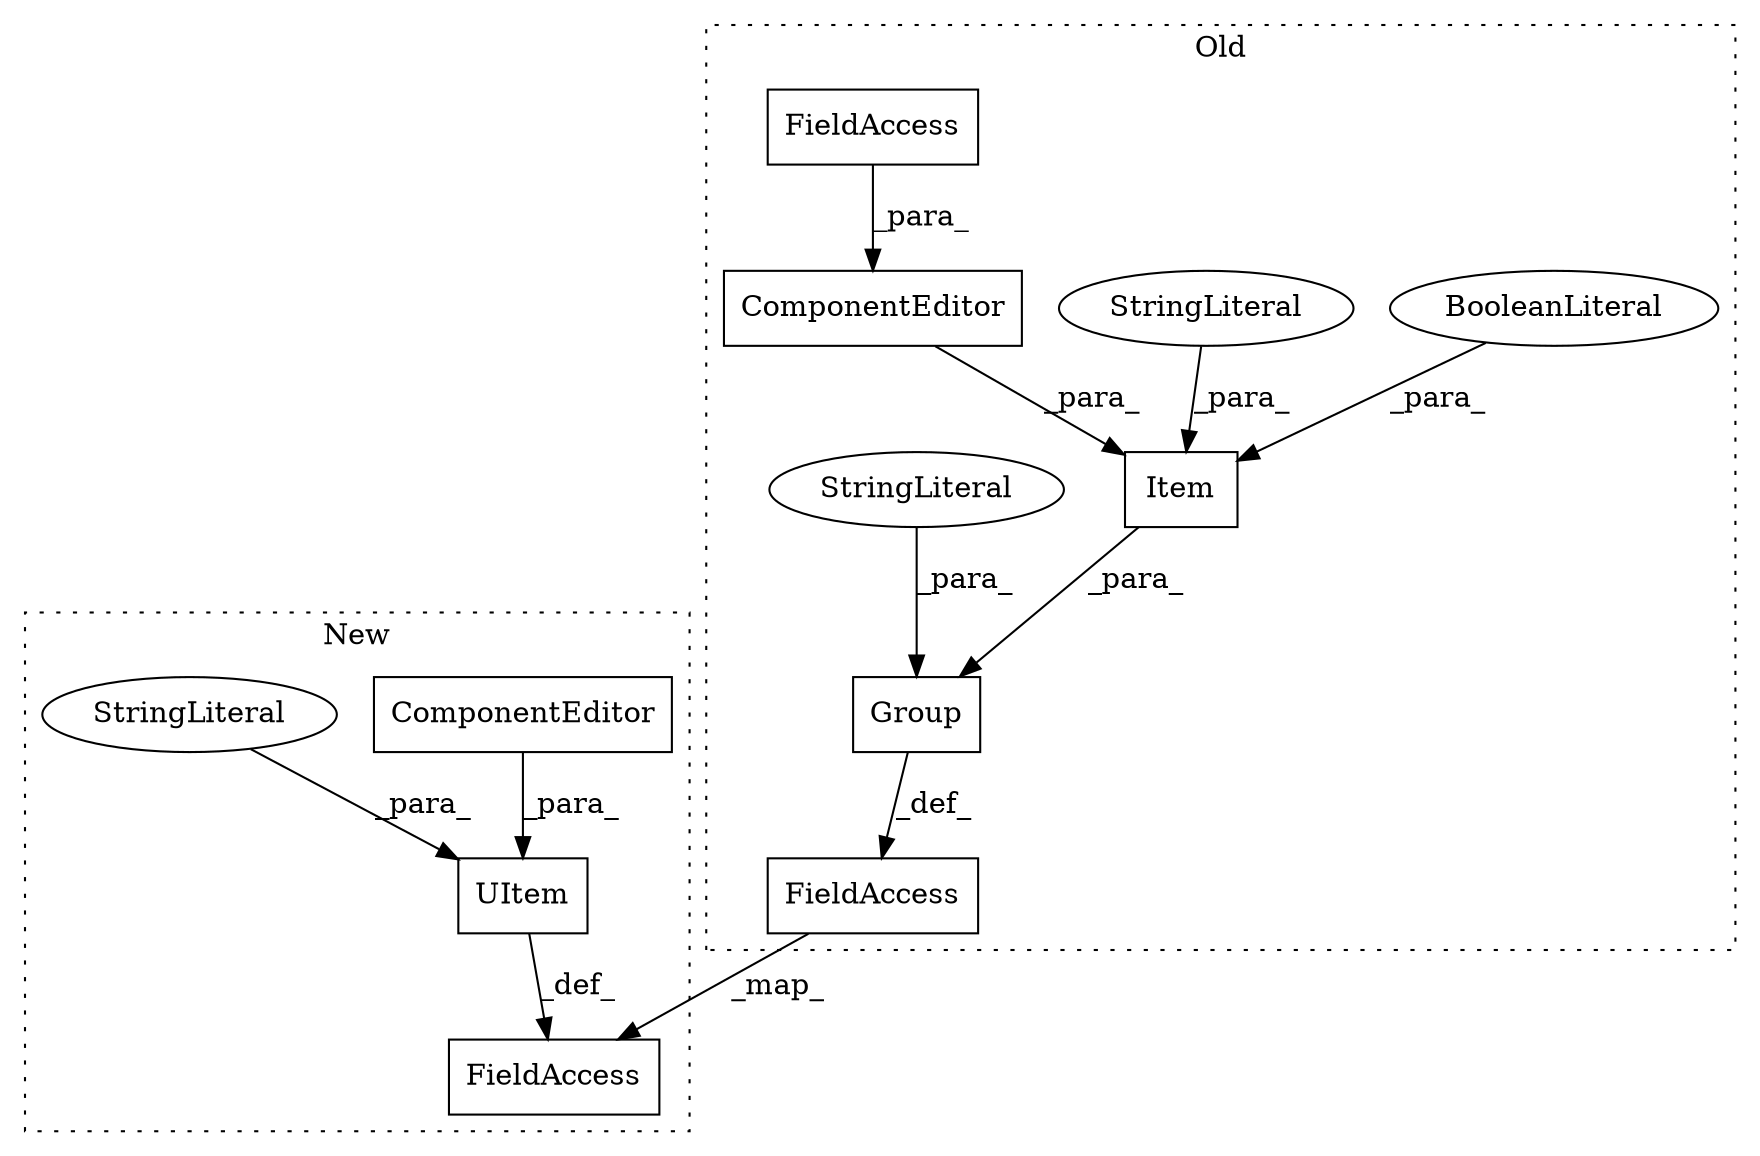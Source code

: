 digraph G {
subgraph cluster0 {
1 [label="Group" a="32" s="2162,2228" l="6,1" shape="box"];
3 [label="Item" a="32" s="2168,2216" l="5,1" shape="box"];
4 [label="BooleanLiteral" a="9" s="2211" l="5" shape="ellipse"];
6 [label="ComponentEditor" a="32" s="2180,2209" l="16,1" shape="box"];
8 [label="StringLiteral" a="45" s="2173" l="6" shape="ellipse"];
10 [label="FieldAccess" a="22" s="2145" l="11" shape="box"];
11 [label="FieldAccess" a="22" s="2196" l="4" shape="box"];
12 [label="StringLiteral" a="45" s="2218" l="10" shape="ellipse"];
label = "Old";
style="dotted";
}
subgraph cluster1 {
2 [label="UItem" a="32" s="2110,2140" l="6,1" shape="box"];
5 [label="ComponentEditor" a="32" s="2123" l="17" shape="box"];
7 [label="StringLiteral" a="45" s="2116" l="6" shape="ellipse"];
9 [label="FieldAccess" a="22" s="2093" l="11" shape="box"];
label = "New";
style="dotted";
}
1 -> 10 [label="_def_"];
2 -> 9 [label="_def_"];
3 -> 1 [label="_para_"];
4 -> 3 [label="_para_"];
5 -> 2 [label="_para_"];
6 -> 3 [label="_para_"];
7 -> 2 [label="_para_"];
8 -> 3 [label="_para_"];
10 -> 9 [label="_map_"];
11 -> 6 [label="_para_"];
12 -> 1 [label="_para_"];
}